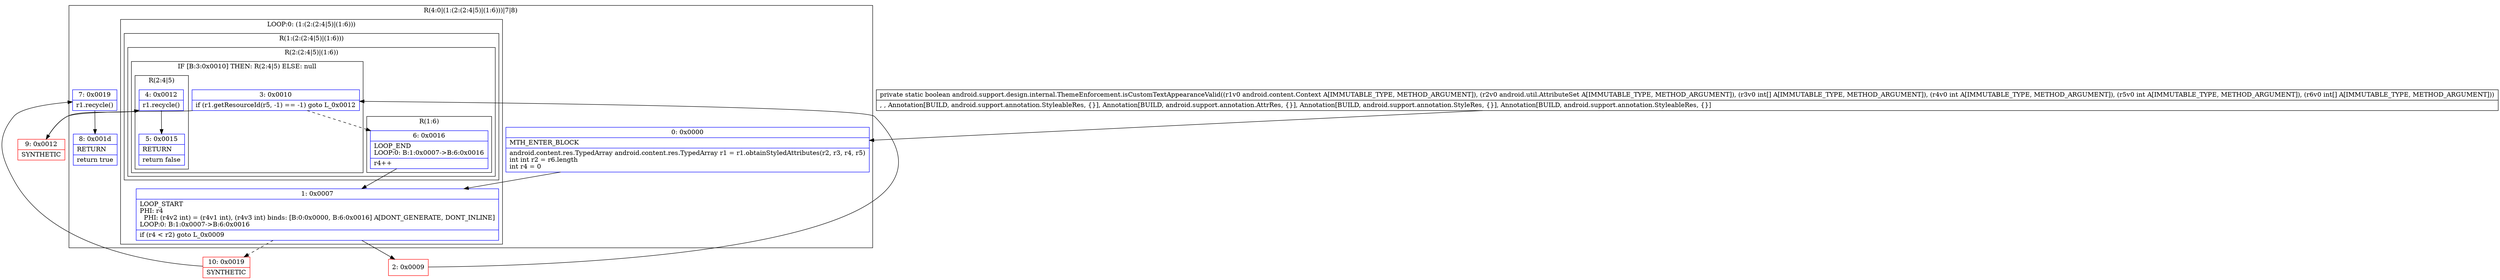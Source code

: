 digraph "CFG forandroid.support.design.internal.ThemeEnforcement.isCustomTextAppearanceValid(Landroid\/content\/Context;Landroid\/util\/AttributeSet;[III[I)Z" {
subgraph cluster_Region_2102517615 {
label = "R(4:0|(1:(2:(2:4|5)|(1:6)))|7|8)";
node [shape=record,color=blue];
Node_0 [shape=record,label="{0\:\ 0x0000|MTH_ENTER_BLOCK\l|android.content.res.TypedArray android.content.res.TypedArray r1 = r1.obtainStyledAttributes(r2, r3, r4, r5)\lint int r2 = r6.length\lint r4 = 0\l}"];
subgraph cluster_LoopRegion_1933075716 {
label = "LOOP:0: (1:(2:(2:4|5)|(1:6)))";
node [shape=record,color=blue];
Node_1 [shape=record,label="{1\:\ 0x0007|LOOP_START\lPHI: r4 \l  PHI: (r4v2 int) = (r4v1 int), (r4v3 int) binds: [B:0:0x0000, B:6:0x0016] A[DONT_GENERATE, DONT_INLINE]\lLOOP:0: B:1:0x0007\-\>B:6:0x0016\l|if (r4 \< r2) goto L_0x0009\l}"];
subgraph cluster_Region_292086109 {
label = "R(1:(2:(2:4|5)|(1:6)))";
node [shape=record,color=blue];
subgraph cluster_Region_1072232295 {
label = "R(2:(2:4|5)|(1:6))";
node [shape=record,color=blue];
subgraph cluster_IfRegion_1068565955 {
label = "IF [B:3:0x0010] THEN: R(2:4|5) ELSE: null";
node [shape=record,color=blue];
Node_3 [shape=record,label="{3\:\ 0x0010|if (r1.getResourceId(r5, \-1) == \-1) goto L_0x0012\l}"];
subgraph cluster_Region_1284817701 {
label = "R(2:4|5)";
node [shape=record,color=blue];
Node_4 [shape=record,label="{4\:\ 0x0012|r1.recycle()\l}"];
Node_5 [shape=record,label="{5\:\ 0x0015|RETURN\l|return false\l}"];
}
}
subgraph cluster_Region_1778333642 {
label = "R(1:6)";
node [shape=record,color=blue];
Node_6 [shape=record,label="{6\:\ 0x0016|LOOP_END\lLOOP:0: B:1:0x0007\-\>B:6:0x0016\l|r4++\l}"];
}
}
}
}
Node_7 [shape=record,label="{7\:\ 0x0019|r1.recycle()\l}"];
Node_8 [shape=record,label="{8\:\ 0x001d|RETURN\l|return true\l}"];
}
Node_2 [shape=record,color=red,label="{2\:\ 0x0009}"];
Node_9 [shape=record,color=red,label="{9\:\ 0x0012|SYNTHETIC\l}"];
Node_10 [shape=record,color=red,label="{10\:\ 0x0019|SYNTHETIC\l}"];
MethodNode[shape=record,label="{private static boolean android.support.design.internal.ThemeEnforcement.isCustomTextAppearanceValid((r1v0 android.content.Context A[IMMUTABLE_TYPE, METHOD_ARGUMENT]), (r2v0 android.util.AttributeSet A[IMMUTABLE_TYPE, METHOD_ARGUMENT]), (r3v0 int[] A[IMMUTABLE_TYPE, METHOD_ARGUMENT]), (r4v0 int A[IMMUTABLE_TYPE, METHOD_ARGUMENT]), (r5v0 int A[IMMUTABLE_TYPE, METHOD_ARGUMENT]), (r6v0 int[] A[IMMUTABLE_TYPE, METHOD_ARGUMENT]))  | , , Annotation[BUILD, android.support.annotation.StyleableRes, \{\}], Annotation[BUILD, android.support.annotation.AttrRes, \{\}], Annotation[BUILD, android.support.annotation.StyleRes, \{\}], Annotation[BUILD, android.support.annotation.StyleableRes, \{\}]\l}"];
MethodNode -> Node_0;
Node_0 -> Node_1;
Node_1 -> Node_2;
Node_1 -> Node_10[style=dashed];
Node_3 -> Node_6[style=dashed];
Node_3 -> Node_9;
Node_4 -> Node_5;
Node_6 -> Node_1;
Node_7 -> Node_8;
Node_2 -> Node_3;
Node_9 -> Node_4;
Node_10 -> Node_7;
}

